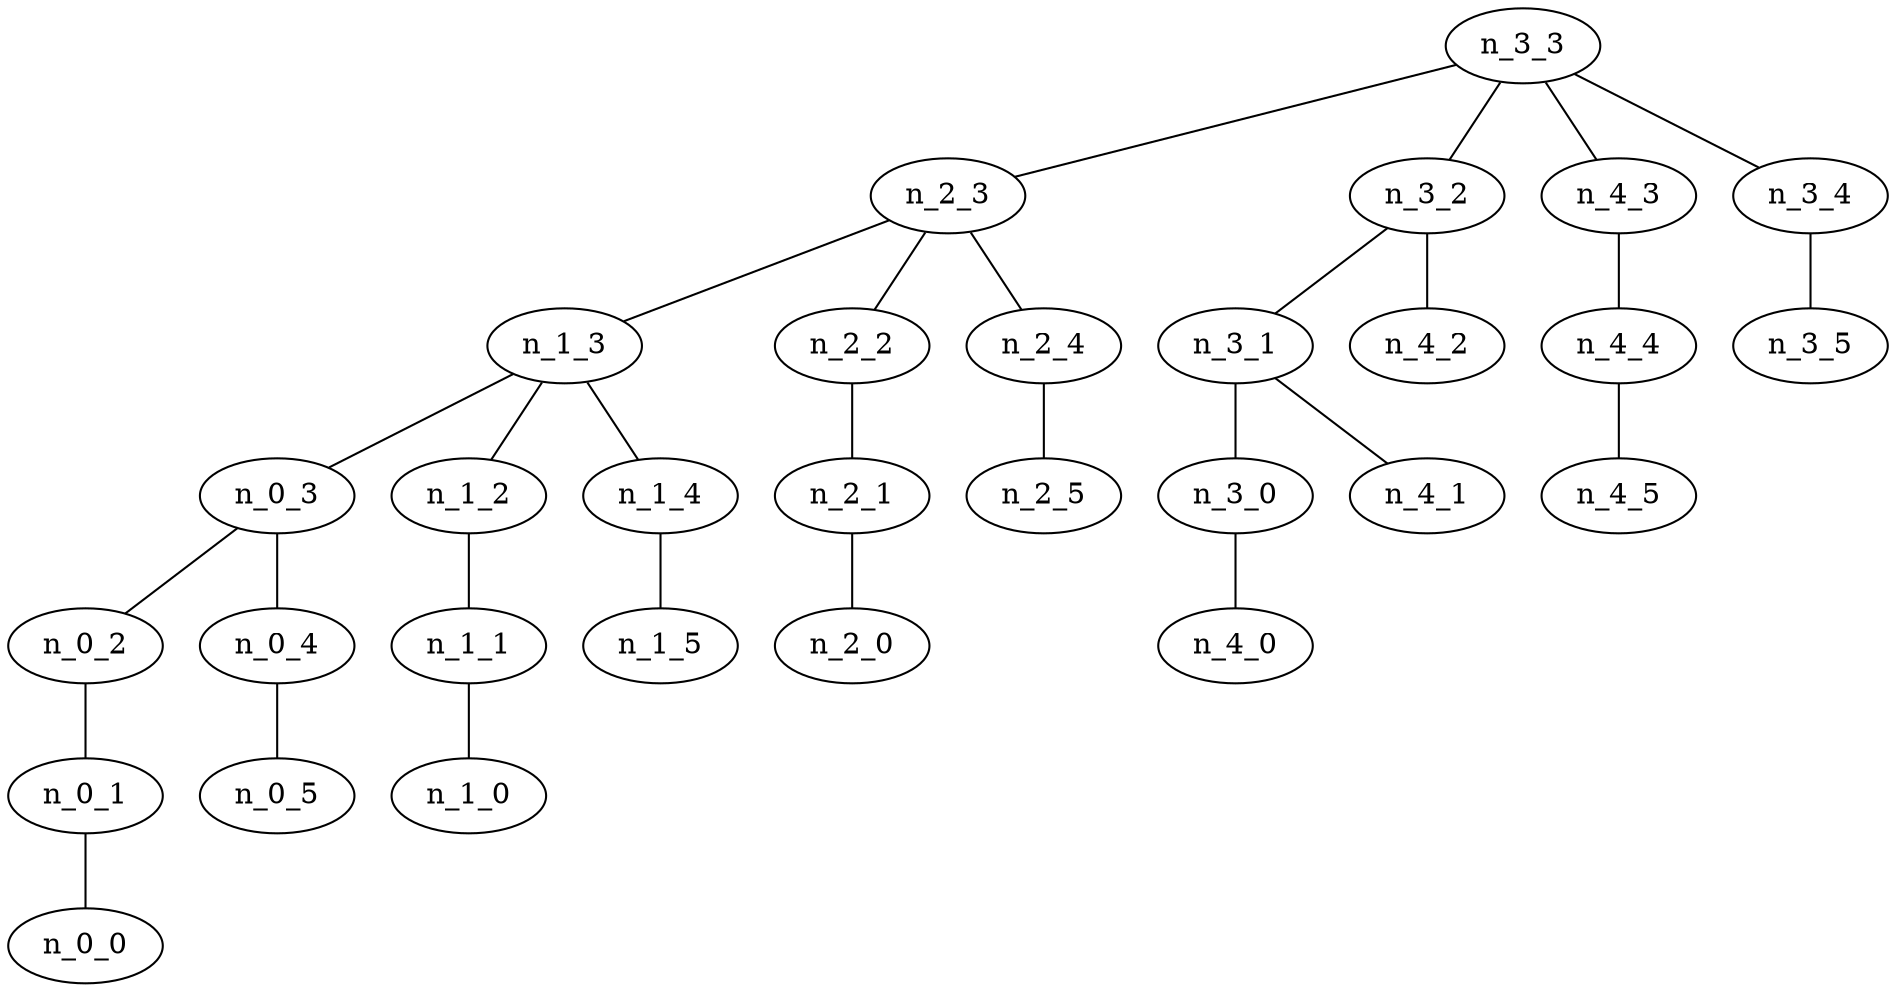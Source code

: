 graph arbol1 {
n_3_3--n_2_3
n_3_3--n_3_2
n_3_3--n_4_3
n_3_3--n_3_4
n_2_3--n_1_3
n_2_3--n_2_2
n_2_3--n_2_4
n_3_2--n_3_1
n_3_2--n_4_2
n_4_3--n_4_4
n_3_4--n_3_5
n_1_3--n_0_3
n_1_3--n_1_2
n_1_3--n_1_4
n_2_2--n_2_1
n_2_4--n_2_5
n_3_1--n_3_0
n_3_1--n_4_1
n_4_4--n_4_5
n_0_3--n_0_2
n_0_3--n_0_4
n_1_2--n_1_1
n_1_4--n_1_5
n_2_1--n_2_0
n_3_0--n_4_0
n_0_2--n_0_1
n_0_4--n_0_5
n_1_1--n_1_0
n_0_1--n_0_0
}